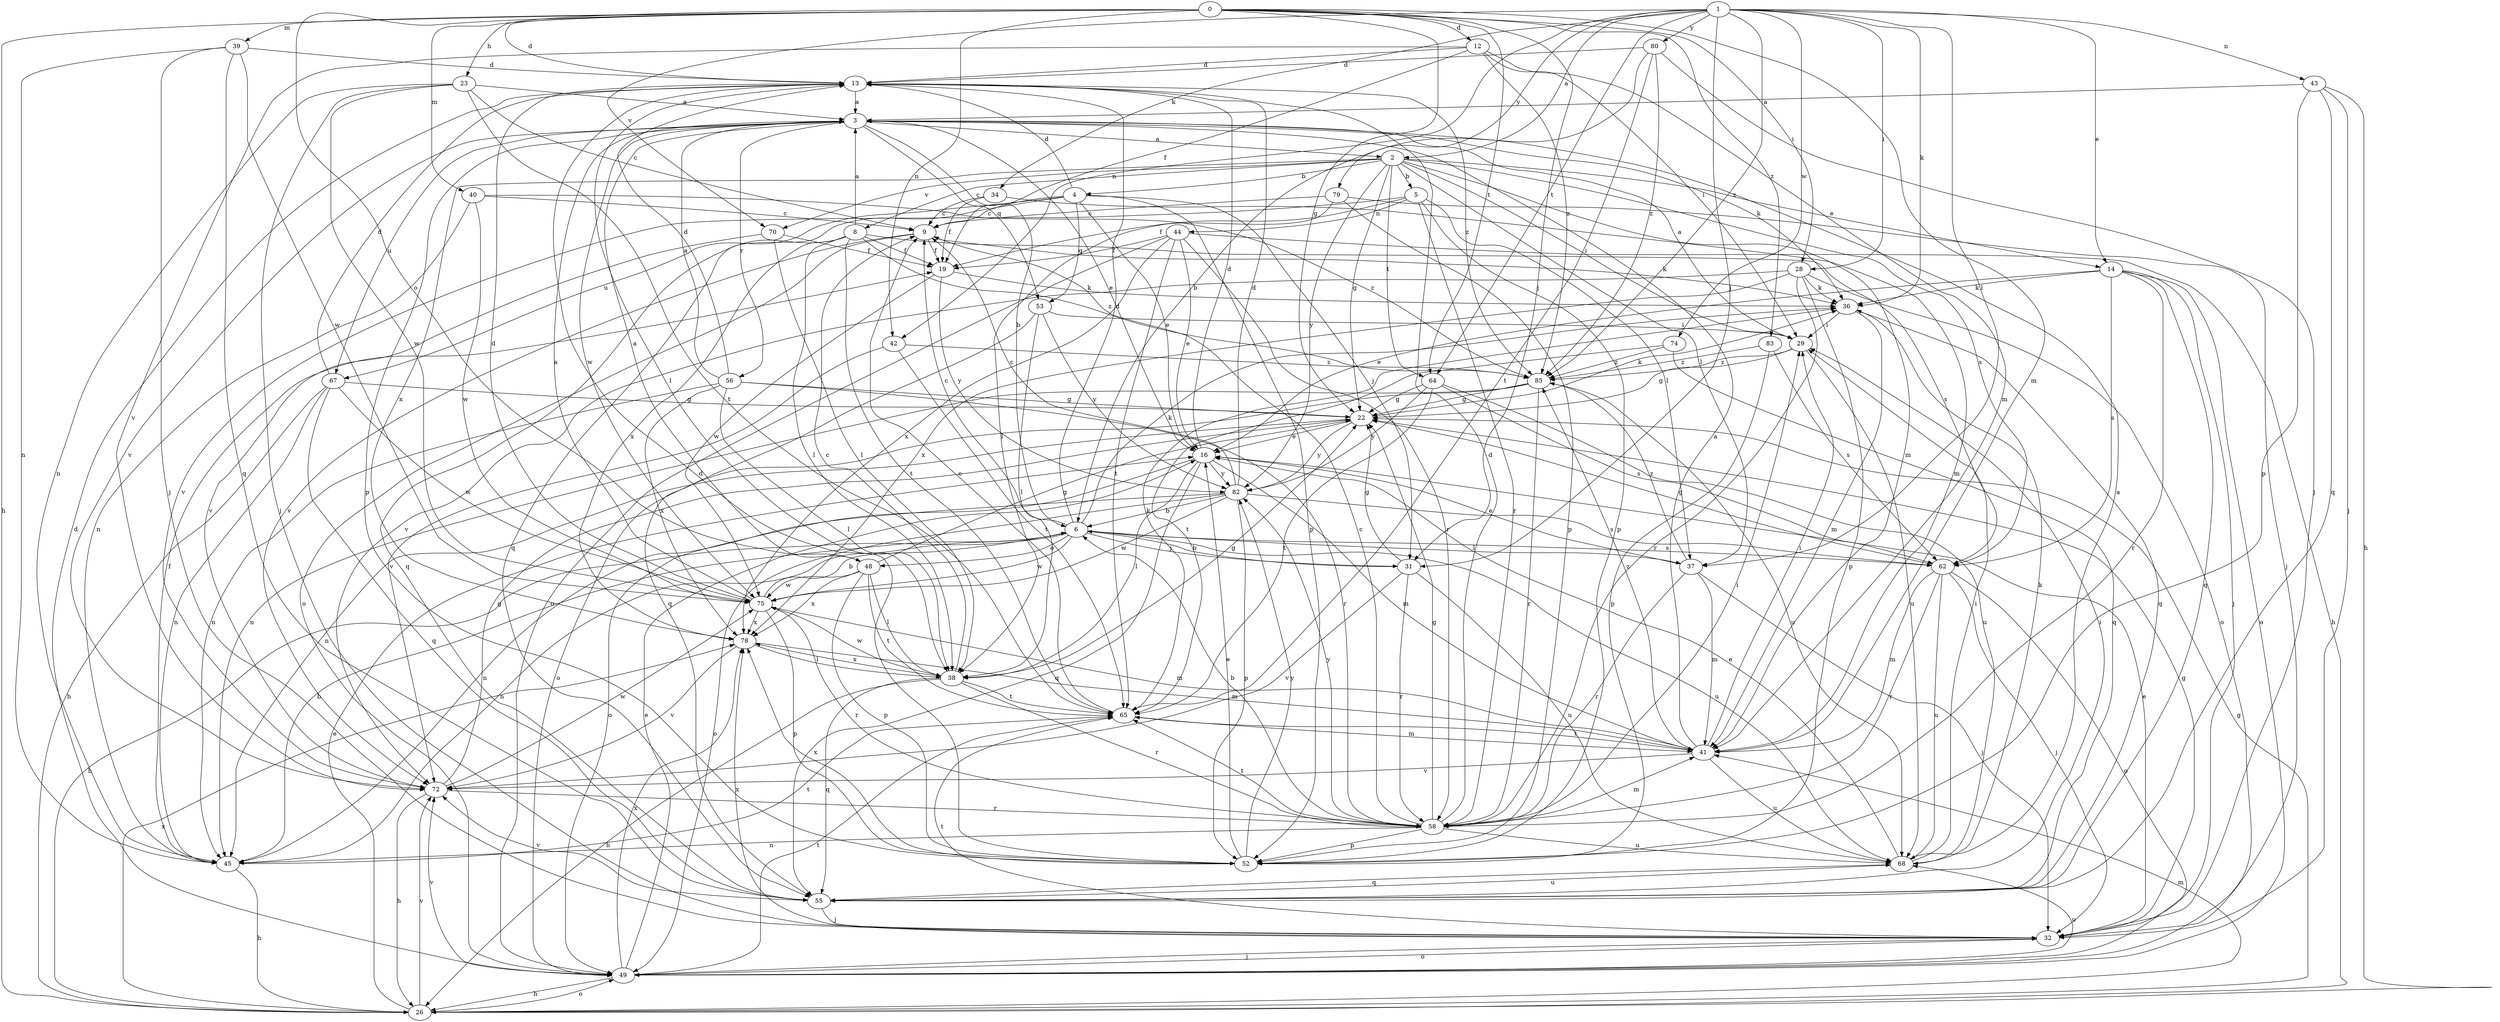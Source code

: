 strict digraph  {
0;
1;
2;
3;
4;
5;
6;
8;
9;
12;
13;
14;
16;
19;
22;
23;
26;
28;
29;
31;
32;
34;
36;
37;
38;
39;
40;
41;
42;
43;
44;
45;
48;
49;
52;
53;
55;
56;
58;
62;
64;
65;
67;
68;
70;
72;
74;
75;
78;
79;
80;
82;
83;
85;
0 -> 12  [label=d];
0 -> 13  [label=d];
0 -> 22  [label=g];
0 -> 23  [label=h];
0 -> 26  [label=h];
0 -> 28  [label=i];
0 -> 31  [label=j];
0 -> 39  [label=m];
0 -> 40  [label=m];
0 -> 41  [label=m];
0 -> 42  [label=n];
0 -> 48  [label=o];
0 -> 64  [label=t];
0 -> 83  [label=z];
1 -> 2  [label=a];
1 -> 14  [label=e];
1 -> 28  [label=i];
1 -> 31  [label=j];
1 -> 34  [label=k];
1 -> 36  [label=k];
1 -> 37  [label=l];
1 -> 42  [label=n];
1 -> 43  [label=n];
1 -> 64  [label=t];
1 -> 70  [label=v];
1 -> 74  [label=w];
1 -> 79  [label=y];
1 -> 80  [label=y];
1 -> 85  [label=z];
2 -> 4  [label=b];
2 -> 5  [label=b];
2 -> 8  [label=c];
2 -> 14  [label=e];
2 -> 22  [label=g];
2 -> 29  [label=i];
2 -> 37  [label=l];
2 -> 41  [label=m];
2 -> 62  [label=s];
2 -> 64  [label=t];
2 -> 70  [label=v];
2 -> 78  [label=x];
2 -> 82  [label=y];
3 -> 2  [label=a];
3 -> 6  [label=b];
3 -> 16  [label=e];
3 -> 36  [label=k];
3 -> 52  [label=p];
3 -> 53  [label=q];
3 -> 56  [label=r];
3 -> 67  [label=u];
3 -> 72  [label=v];
3 -> 75  [label=w];
4 -> 9  [label=c];
4 -> 13  [label=d];
4 -> 16  [label=e];
4 -> 31  [label=j];
4 -> 52  [label=p];
4 -> 53  [label=q];
4 -> 55  [label=q];
4 -> 67  [label=u];
5 -> 19  [label=f];
5 -> 37  [label=l];
5 -> 44  [label=n];
5 -> 52  [label=p];
5 -> 58  [label=r];
5 -> 72  [label=v];
6 -> 9  [label=c];
6 -> 13  [label=d];
6 -> 26  [label=h];
6 -> 31  [label=j];
6 -> 36  [label=k];
6 -> 37  [label=l];
6 -> 45  [label=n];
6 -> 48  [label=o];
6 -> 62  [label=s];
6 -> 68  [label=u];
6 -> 75  [label=w];
8 -> 3  [label=a];
8 -> 19  [label=f];
8 -> 38  [label=l];
8 -> 55  [label=q];
8 -> 62  [label=s];
8 -> 65  [label=t];
8 -> 78  [label=x];
8 -> 85  [label=z];
9 -> 19  [label=f];
9 -> 36  [label=k];
9 -> 49  [label=o];
9 -> 72  [label=v];
12 -> 13  [label=d];
12 -> 19  [label=f];
12 -> 29  [label=i];
12 -> 41  [label=m];
12 -> 72  [label=v];
12 -> 85  [label=z];
13 -> 3  [label=a];
13 -> 38  [label=l];
13 -> 85  [label=z];
14 -> 16  [label=e];
14 -> 32  [label=j];
14 -> 36  [label=k];
14 -> 49  [label=o];
14 -> 55  [label=q];
14 -> 58  [label=r];
14 -> 62  [label=s];
16 -> 13  [label=d];
16 -> 38  [label=l];
16 -> 41  [label=m];
16 -> 49  [label=o];
16 -> 55  [label=q];
16 -> 82  [label=y];
19 -> 36  [label=k];
19 -> 75  [label=w];
19 -> 82  [label=y];
22 -> 16  [label=e];
22 -> 36  [label=k];
22 -> 45  [label=n];
22 -> 82  [label=y];
23 -> 3  [label=a];
23 -> 9  [label=c];
23 -> 32  [label=j];
23 -> 45  [label=n];
23 -> 65  [label=t];
23 -> 75  [label=w];
26 -> 16  [label=e];
26 -> 22  [label=g];
26 -> 41  [label=m];
26 -> 49  [label=o];
26 -> 72  [label=v];
26 -> 78  [label=x];
28 -> 36  [label=k];
28 -> 49  [label=o];
28 -> 52  [label=p];
28 -> 58  [label=r];
28 -> 72  [label=v];
28 -> 78  [label=x];
29 -> 3  [label=a];
29 -> 22  [label=g];
29 -> 68  [label=u];
29 -> 85  [label=z];
31 -> 6  [label=b];
31 -> 22  [label=g];
31 -> 58  [label=r];
31 -> 68  [label=u];
31 -> 72  [label=v];
32 -> 16  [label=e];
32 -> 22  [label=g];
32 -> 49  [label=o];
32 -> 65  [label=t];
32 -> 78  [label=x];
34 -> 9  [label=c];
34 -> 19  [label=f];
34 -> 41  [label=m];
36 -> 29  [label=i];
36 -> 41  [label=m];
36 -> 55  [label=q];
37 -> 16  [label=e];
37 -> 32  [label=j];
37 -> 41  [label=m];
37 -> 58  [label=r];
37 -> 85  [label=z];
38 -> 9  [label=c];
38 -> 22  [label=g];
38 -> 26  [label=h];
38 -> 55  [label=q];
38 -> 58  [label=r];
38 -> 65  [label=t];
38 -> 75  [label=w];
38 -> 78  [label=x];
39 -> 13  [label=d];
39 -> 32  [label=j];
39 -> 45  [label=n];
39 -> 55  [label=q];
39 -> 75  [label=w];
40 -> 9  [label=c];
40 -> 45  [label=n];
40 -> 75  [label=w];
40 -> 85  [label=z];
41 -> 3  [label=a];
41 -> 29  [label=i];
41 -> 65  [label=t];
41 -> 68  [label=u];
41 -> 72  [label=v];
41 -> 85  [label=z];
42 -> 65  [label=t];
42 -> 72  [label=v];
42 -> 85  [label=z];
43 -> 3  [label=a];
43 -> 26  [label=h];
43 -> 32  [label=j];
43 -> 52  [label=p];
43 -> 55  [label=q];
44 -> 16  [label=e];
44 -> 19  [label=f];
44 -> 26  [label=h];
44 -> 49  [label=o];
44 -> 58  [label=r];
44 -> 65  [label=t];
44 -> 78  [label=x];
45 -> 6  [label=b];
45 -> 19  [label=f];
45 -> 26  [label=h];
45 -> 65  [label=t];
48 -> 3  [label=a];
48 -> 22  [label=g];
48 -> 38  [label=l];
48 -> 52  [label=p];
48 -> 65  [label=t];
48 -> 75  [label=w];
48 -> 78  [label=x];
49 -> 13  [label=d];
49 -> 16  [label=e];
49 -> 26  [label=h];
49 -> 32  [label=j];
49 -> 65  [label=t];
49 -> 68  [label=u];
49 -> 72  [label=v];
49 -> 78  [label=x];
52 -> 13  [label=d];
52 -> 16  [label=e];
52 -> 78  [label=x];
52 -> 82  [label=y];
53 -> 29  [label=i];
53 -> 38  [label=l];
53 -> 55  [label=q];
53 -> 82  [label=y];
55 -> 29  [label=i];
55 -> 32  [label=j];
55 -> 68  [label=u];
55 -> 72  [label=v];
56 -> 3  [label=a];
56 -> 13  [label=d];
56 -> 22  [label=g];
56 -> 38  [label=l];
56 -> 45  [label=n];
56 -> 58  [label=r];
56 -> 78  [label=x];
58 -> 6  [label=b];
58 -> 9  [label=c];
58 -> 13  [label=d];
58 -> 22  [label=g];
58 -> 29  [label=i];
58 -> 41  [label=m];
58 -> 45  [label=n];
58 -> 52  [label=p];
58 -> 65  [label=t];
58 -> 68  [label=u];
58 -> 82  [label=y];
62 -> 22  [label=g];
62 -> 32  [label=j];
62 -> 41  [label=m];
62 -> 49  [label=o];
62 -> 58  [label=r];
62 -> 68  [label=u];
64 -> 22  [label=g];
64 -> 62  [label=s];
64 -> 65  [label=t];
64 -> 68  [label=u];
64 -> 82  [label=y];
65 -> 9  [label=c];
65 -> 36  [label=k];
65 -> 41  [label=m];
67 -> 13  [label=d];
67 -> 22  [label=g];
67 -> 26  [label=h];
67 -> 45  [label=n];
67 -> 55  [label=q];
67 -> 75  [label=w];
68 -> 3  [label=a];
68 -> 16  [label=e];
68 -> 29  [label=i];
68 -> 36  [label=k];
68 -> 55  [label=q];
70 -> 19  [label=f];
70 -> 38  [label=l];
70 -> 72  [label=v];
72 -> 22  [label=g];
72 -> 26  [label=h];
72 -> 58  [label=r];
72 -> 75  [label=w];
74 -> 55  [label=q];
74 -> 65  [label=t];
74 -> 85  [label=z];
75 -> 3  [label=a];
75 -> 6  [label=b];
75 -> 13  [label=d];
75 -> 41  [label=m];
75 -> 52  [label=p];
75 -> 58  [label=r];
75 -> 78  [label=x];
78 -> 38  [label=l];
78 -> 41  [label=m];
78 -> 72  [label=v];
79 -> 9  [label=c];
79 -> 32  [label=j];
79 -> 38  [label=l];
79 -> 52  [label=p];
80 -> 6  [label=b];
80 -> 13  [label=d];
80 -> 32  [label=j];
80 -> 65  [label=t];
80 -> 85  [label=z];
82 -> 6  [label=b];
82 -> 9  [label=c];
82 -> 13  [label=d];
82 -> 45  [label=n];
82 -> 49  [label=o];
82 -> 52  [label=p];
82 -> 62  [label=s];
82 -> 75  [label=w];
83 -> 52  [label=p];
83 -> 62  [label=s];
83 -> 85  [label=z];
85 -> 22  [label=g];
85 -> 45  [label=n];
85 -> 49  [label=o];
85 -> 58  [label=r];
85 -> 68  [label=u];
}
